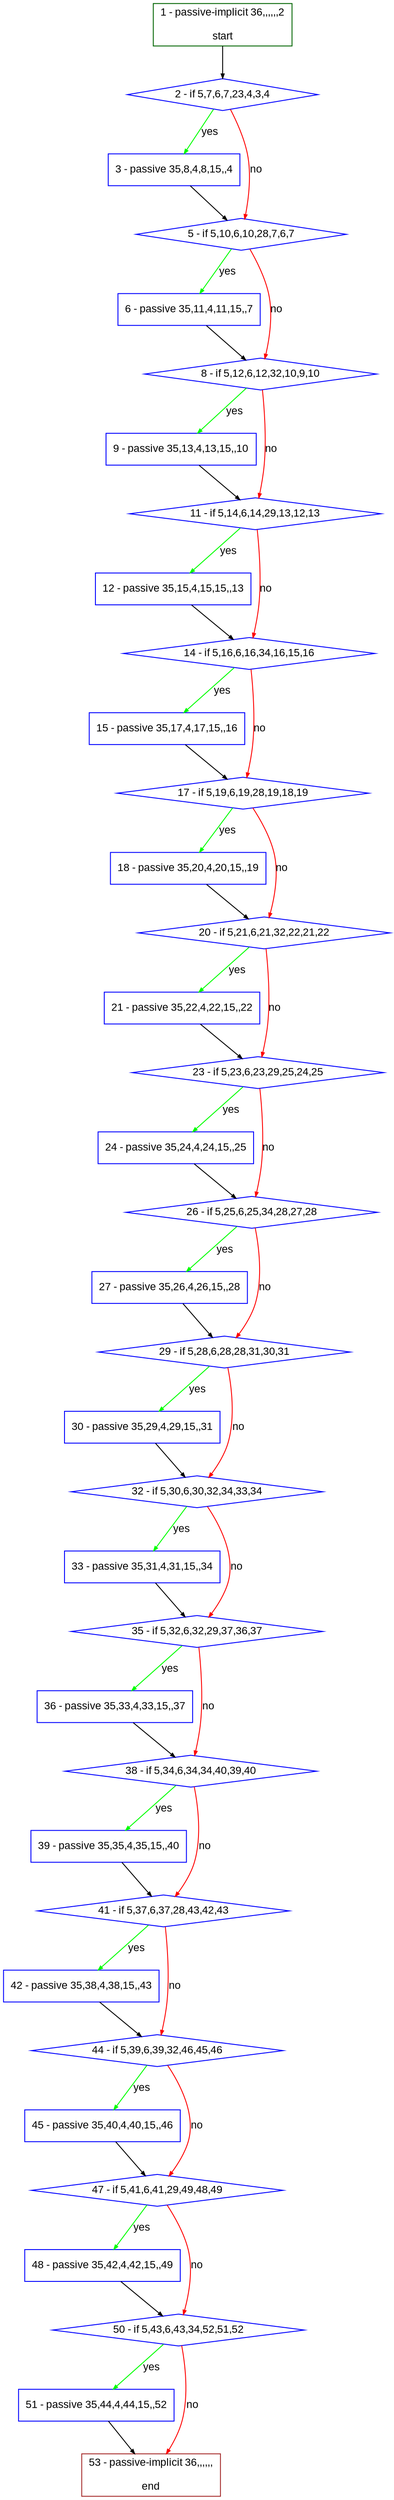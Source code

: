 digraph "" {
  graph [bgcolor="white", fillcolor="#FFFFCC", pack="true", packmode="clust", fontname="Arial", label="", fontsize="12", compound="true", style="rounded,filled"];
  node [node_initialized="no", fillcolor="white", fontname="Arial", label="", color="grey", fontsize="12", fixedsize="false", compound="true", shape="rectangle", style="filled"];
  edge [arrowtail="none", lhead="", fontcolor="black", fontname="Arial", label="", color="black", fontsize="12", arrowhead="normal", arrowsize="0.5", compound="true", ltail="", dir="forward"];
  __N1 [fillcolor="#ffffff", label="2 - if 5,7,6,7,23,4,3,4", color="#0000ff", shape="diamond", style="filled"];
  __N2 [fillcolor="#ffffff", label="1 - passive-implicit 36,,,,,,2\n\nstart", color="#006400", shape="box", style="filled"];
  __N3 [fillcolor="#ffffff", label="3 - passive 35,8,4,8,15,,4", color="#0000ff", shape="box", style="filled"];
  __N4 [fillcolor="#ffffff", label="5 - if 5,10,6,10,28,7,6,7", color="#0000ff", shape="diamond", style="filled"];
  __N5 [fillcolor="#ffffff", label="6 - passive 35,11,4,11,15,,7", color="#0000ff", shape="box", style="filled"];
  __N6 [fillcolor="#ffffff", label="8 - if 5,12,6,12,32,10,9,10", color="#0000ff", shape="diamond", style="filled"];
  __N7 [fillcolor="#ffffff", label="9 - passive 35,13,4,13,15,,10", color="#0000ff", shape="box", style="filled"];
  __N8 [fillcolor="#ffffff", label="11 - if 5,14,6,14,29,13,12,13", color="#0000ff", shape="diamond", style="filled"];
  __N9 [fillcolor="#ffffff", label="12 - passive 35,15,4,15,15,,13", color="#0000ff", shape="box", style="filled"];
  __N10 [fillcolor="#ffffff", label="14 - if 5,16,6,16,34,16,15,16", color="#0000ff", shape="diamond", style="filled"];
  __N11 [fillcolor="#ffffff", label="15 - passive 35,17,4,17,15,,16", color="#0000ff", shape="box", style="filled"];
  __N12 [fillcolor="#ffffff", label="17 - if 5,19,6,19,28,19,18,19", color="#0000ff", shape="diamond", style="filled"];
  __N13 [fillcolor="#ffffff", label="18 - passive 35,20,4,20,15,,19", color="#0000ff", shape="box", style="filled"];
  __N14 [fillcolor="#ffffff", label="20 - if 5,21,6,21,32,22,21,22", color="#0000ff", shape="diamond", style="filled"];
  __N15 [fillcolor="#ffffff", label="21 - passive 35,22,4,22,15,,22", color="#0000ff", shape="box", style="filled"];
  __N16 [fillcolor="#ffffff", label="23 - if 5,23,6,23,29,25,24,25", color="#0000ff", shape="diamond", style="filled"];
  __N17 [fillcolor="#ffffff", label="24 - passive 35,24,4,24,15,,25", color="#0000ff", shape="box", style="filled"];
  __N18 [fillcolor="#ffffff", label="26 - if 5,25,6,25,34,28,27,28", color="#0000ff", shape="diamond", style="filled"];
  __N19 [fillcolor="#ffffff", label="27 - passive 35,26,4,26,15,,28", color="#0000ff", shape="box", style="filled"];
  __N20 [fillcolor="#ffffff", label="29 - if 5,28,6,28,28,31,30,31", color="#0000ff", shape="diamond", style="filled"];
  __N21 [fillcolor="#ffffff", label="30 - passive 35,29,4,29,15,,31", color="#0000ff", shape="box", style="filled"];
  __N22 [fillcolor="#ffffff", label="32 - if 5,30,6,30,32,34,33,34", color="#0000ff", shape="diamond", style="filled"];
  __N23 [fillcolor="#ffffff", label="33 - passive 35,31,4,31,15,,34", color="#0000ff", shape="box", style="filled"];
  __N24 [fillcolor="#ffffff", label="35 - if 5,32,6,32,29,37,36,37", color="#0000ff", shape="diamond", style="filled"];
  __N25 [fillcolor="#ffffff", label="36 - passive 35,33,4,33,15,,37", color="#0000ff", shape="box", style="filled"];
  __N26 [fillcolor="#ffffff", label="38 - if 5,34,6,34,34,40,39,40", color="#0000ff", shape="diamond", style="filled"];
  __N27 [fillcolor="#ffffff", label="39 - passive 35,35,4,35,15,,40", color="#0000ff", shape="box", style="filled"];
  __N28 [fillcolor="#ffffff", label="41 - if 5,37,6,37,28,43,42,43", color="#0000ff", shape="diamond", style="filled"];
  __N29 [fillcolor="#ffffff", label="42 - passive 35,38,4,38,15,,43", color="#0000ff", shape="box", style="filled"];
  __N30 [fillcolor="#ffffff", label="44 - if 5,39,6,39,32,46,45,46", color="#0000ff", shape="diamond", style="filled"];
  __N31 [fillcolor="#ffffff", label="45 - passive 35,40,4,40,15,,46", color="#0000ff", shape="box", style="filled"];
  __N32 [fillcolor="#ffffff", label="47 - if 5,41,6,41,29,49,48,49", color="#0000ff", shape="diamond", style="filled"];
  __N33 [fillcolor="#ffffff", label="48 - passive 35,42,4,42,15,,49", color="#0000ff", shape="box", style="filled"];
  __N34 [fillcolor="#ffffff", label="50 - if 5,43,6,43,34,52,51,52", color="#0000ff", shape="diamond", style="filled"];
  __N35 [fillcolor="#ffffff", label="51 - passive 35,44,4,44,15,,52", color="#0000ff", shape="box", style="filled"];
  __N36 [fillcolor="#ffffff", label="53 - passive-implicit 36,,,,,,\n\nend", color="#a52a2a", shape="box", style="filled"];
  __N2 -> __N1 [arrowtail="none", color="#000000", label="", arrowhead="normal", dir="forward"];
  __N1 -> __N3 [arrowtail="none", color="#00ff00", label="yes", arrowhead="normal", dir="forward"];
  __N1 -> __N4 [arrowtail="none", color="#ff0000", label="no", arrowhead="normal", dir="forward"];
  __N3 -> __N4 [arrowtail="none", color="#000000", label="", arrowhead="normal", dir="forward"];
  __N4 -> __N5 [arrowtail="none", color="#00ff00", label="yes", arrowhead="normal", dir="forward"];
  __N4 -> __N6 [arrowtail="none", color="#ff0000", label="no", arrowhead="normal", dir="forward"];
  __N5 -> __N6 [arrowtail="none", color="#000000", label="", arrowhead="normal", dir="forward"];
  __N6 -> __N7 [arrowtail="none", color="#00ff00", label="yes", arrowhead="normal", dir="forward"];
  __N6 -> __N8 [arrowtail="none", color="#ff0000", label="no", arrowhead="normal", dir="forward"];
  __N7 -> __N8 [arrowtail="none", color="#000000", label="", arrowhead="normal", dir="forward"];
  __N8 -> __N9 [arrowtail="none", color="#00ff00", label="yes", arrowhead="normal", dir="forward"];
  __N8 -> __N10 [arrowtail="none", color="#ff0000", label="no", arrowhead="normal", dir="forward"];
  __N9 -> __N10 [arrowtail="none", color="#000000", label="", arrowhead="normal", dir="forward"];
  __N10 -> __N11 [arrowtail="none", color="#00ff00", label="yes", arrowhead="normal", dir="forward"];
  __N10 -> __N12 [arrowtail="none", color="#ff0000", label="no", arrowhead="normal", dir="forward"];
  __N11 -> __N12 [arrowtail="none", color="#000000", label="", arrowhead="normal", dir="forward"];
  __N12 -> __N13 [arrowtail="none", color="#00ff00", label="yes", arrowhead="normal", dir="forward"];
  __N12 -> __N14 [arrowtail="none", color="#ff0000", label="no", arrowhead="normal", dir="forward"];
  __N13 -> __N14 [arrowtail="none", color="#000000", label="", arrowhead="normal", dir="forward"];
  __N14 -> __N15 [arrowtail="none", color="#00ff00", label="yes", arrowhead="normal", dir="forward"];
  __N14 -> __N16 [arrowtail="none", color="#ff0000", label="no", arrowhead="normal", dir="forward"];
  __N15 -> __N16 [arrowtail="none", color="#000000", label="", arrowhead="normal", dir="forward"];
  __N16 -> __N17 [arrowtail="none", color="#00ff00", label="yes", arrowhead="normal", dir="forward"];
  __N16 -> __N18 [arrowtail="none", color="#ff0000", label="no", arrowhead="normal", dir="forward"];
  __N17 -> __N18 [arrowtail="none", color="#000000", label="", arrowhead="normal", dir="forward"];
  __N18 -> __N19 [arrowtail="none", color="#00ff00", label="yes", arrowhead="normal", dir="forward"];
  __N18 -> __N20 [arrowtail="none", color="#ff0000", label="no", arrowhead="normal", dir="forward"];
  __N19 -> __N20 [arrowtail="none", color="#000000", label="", arrowhead="normal", dir="forward"];
  __N20 -> __N21 [arrowtail="none", color="#00ff00", label="yes", arrowhead="normal", dir="forward"];
  __N20 -> __N22 [arrowtail="none", color="#ff0000", label="no", arrowhead="normal", dir="forward"];
  __N21 -> __N22 [arrowtail="none", color="#000000", label="", arrowhead="normal", dir="forward"];
  __N22 -> __N23 [arrowtail="none", color="#00ff00", label="yes", arrowhead="normal", dir="forward"];
  __N22 -> __N24 [arrowtail="none", color="#ff0000", label="no", arrowhead="normal", dir="forward"];
  __N23 -> __N24 [arrowtail="none", color="#000000", label="", arrowhead="normal", dir="forward"];
  __N24 -> __N25 [arrowtail="none", color="#00ff00", label="yes", arrowhead="normal", dir="forward"];
  __N24 -> __N26 [arrowtail="none", color="#ff0000", label="no", arrowhead="normal", dir="forward"];
  __N25 -> __N26 [arrowtail="none", color="#000000", label="", arrowhead="normal", dir="forward"];
  __N26 -> __N27 [arrowtail="none", color="#00ff00", label="yes", arrowhead="normal", dir="forward"];
  __N26 -> __N28 [arrowtail="none", color="#ff0000", label="no", arrowhead="normal", dir="forward"];
  __N27 -> __N28 [arrowtail="none", color="#000000", label="", arrowhead="normal", dir="forward"];
  __N28 -> __N29 [arrowtail="none", color="#00ff00", label="yes", arrowhead="normal", dir="forward"];
  __N28 -> __N30 [arrowtail="none", color="#ff0000", label="no", arrowhead="normal", dir="forward"];
  __N29 -> __N30 [arrowtail="none", color="#000000", label="", arrowhead="normal", dir="forward"];
  __N30 -> __N31 [arrowtail="none", color="#00ff00", label="yes", arrowhead="normal", dir="forward"];
  __N30 -> __N32 [arrowtail="none", color="#ff0000", label="no", arrowhead="normal", dir="forward"];
  __N31 -> __N32 [arrowtail="none", color="#000000", label="", arrowhead="normal", dir="forward"];
  __N32 -> __N33 [arrowtail="none", color="#00ff00", label="yes", arrowhead="normal", dir="forward"];
  __N32 -> __N34 [arrowtail="none", color="#ff0000", label="no", arrowhead="normal", dir="forward"];
  __N33 -> __N34 [arrowtail="none", color="#000000", label="", arrowhead="normal", dir="forward"];
  __N34 -> __N35 [arrowtail="none", color="#00ff00", label="yes", arrowhead="normal", dir="forward"];
  __N34 -> __N36 [arrowtail="none", color="#ff0000", label="no", arrowhead="normal", dir="forward"];
  __N35 -> __N36 [arrowtail="none", color="#000000", label="", arrowhead="normal", dir="forward"];
}
